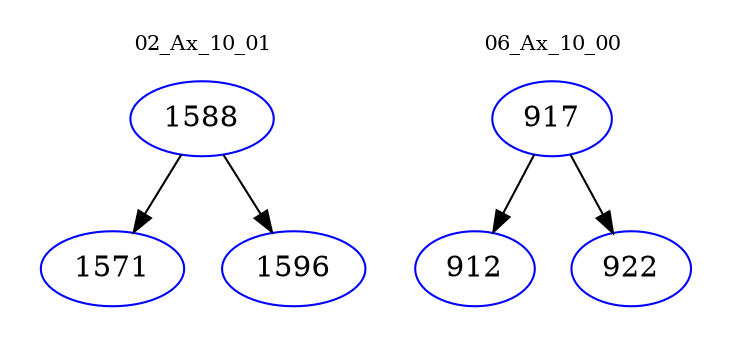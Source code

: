 digraph{
subgraph cluster_0 {
color = white
label = "02_Ax_10_01";
fontsize=10;
T0_1588 [label="1588", color="blue"]
T0_1588 -> T0_1571 [color="black"]
T0_1571 [label="1571", color="blue"]
T0_1588 -> T0_1596 [color="black"]
T0_1596 [label="1596", color="blue"]
}
subgraph cluster_1 {
color = white
label = "06_Ax_10_00";
fontsize=10;
T1_917 [label="917", color="blue"]
T1_917 -> T1_912 [color="black"]
T1_912 [label="912", color="blue"]
T1_917 -> T1_922 [color="black"]
T1_922 [label="922", color="blue"]
}
}
